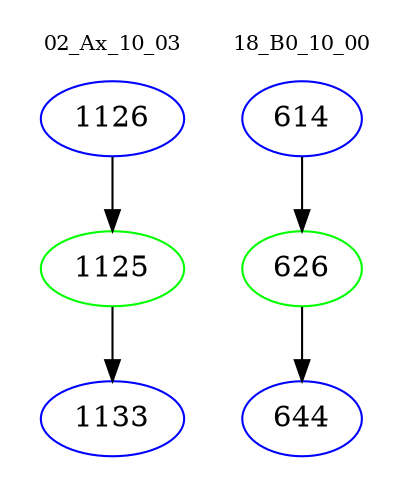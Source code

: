 digraph{
subgraph cluster_0 {
color = white
label = "02_Ax_10_03";
fontsize=10;
T0_1126 [label="1126", color="blue"]
T0_1126 -> T0_1125 [color="black"]
T0_1125 [label="1125", color="green"]
T0_1125 -> T0_1133 [color="black"]
T0_1133 [label="1133", color="blue"]
}
subgraph cluster_1 {
color = white
label = "18_B0_10_00";
fontsize=10;
T1_614 [label="614", color="blue"]
T1_614 -> T1_626 [color="black"]
T1_626 [label="626", color="green"]
T1_626 -> T1_644 [color="black"]
T1_644 [label="644", color="blue"]
}
}
